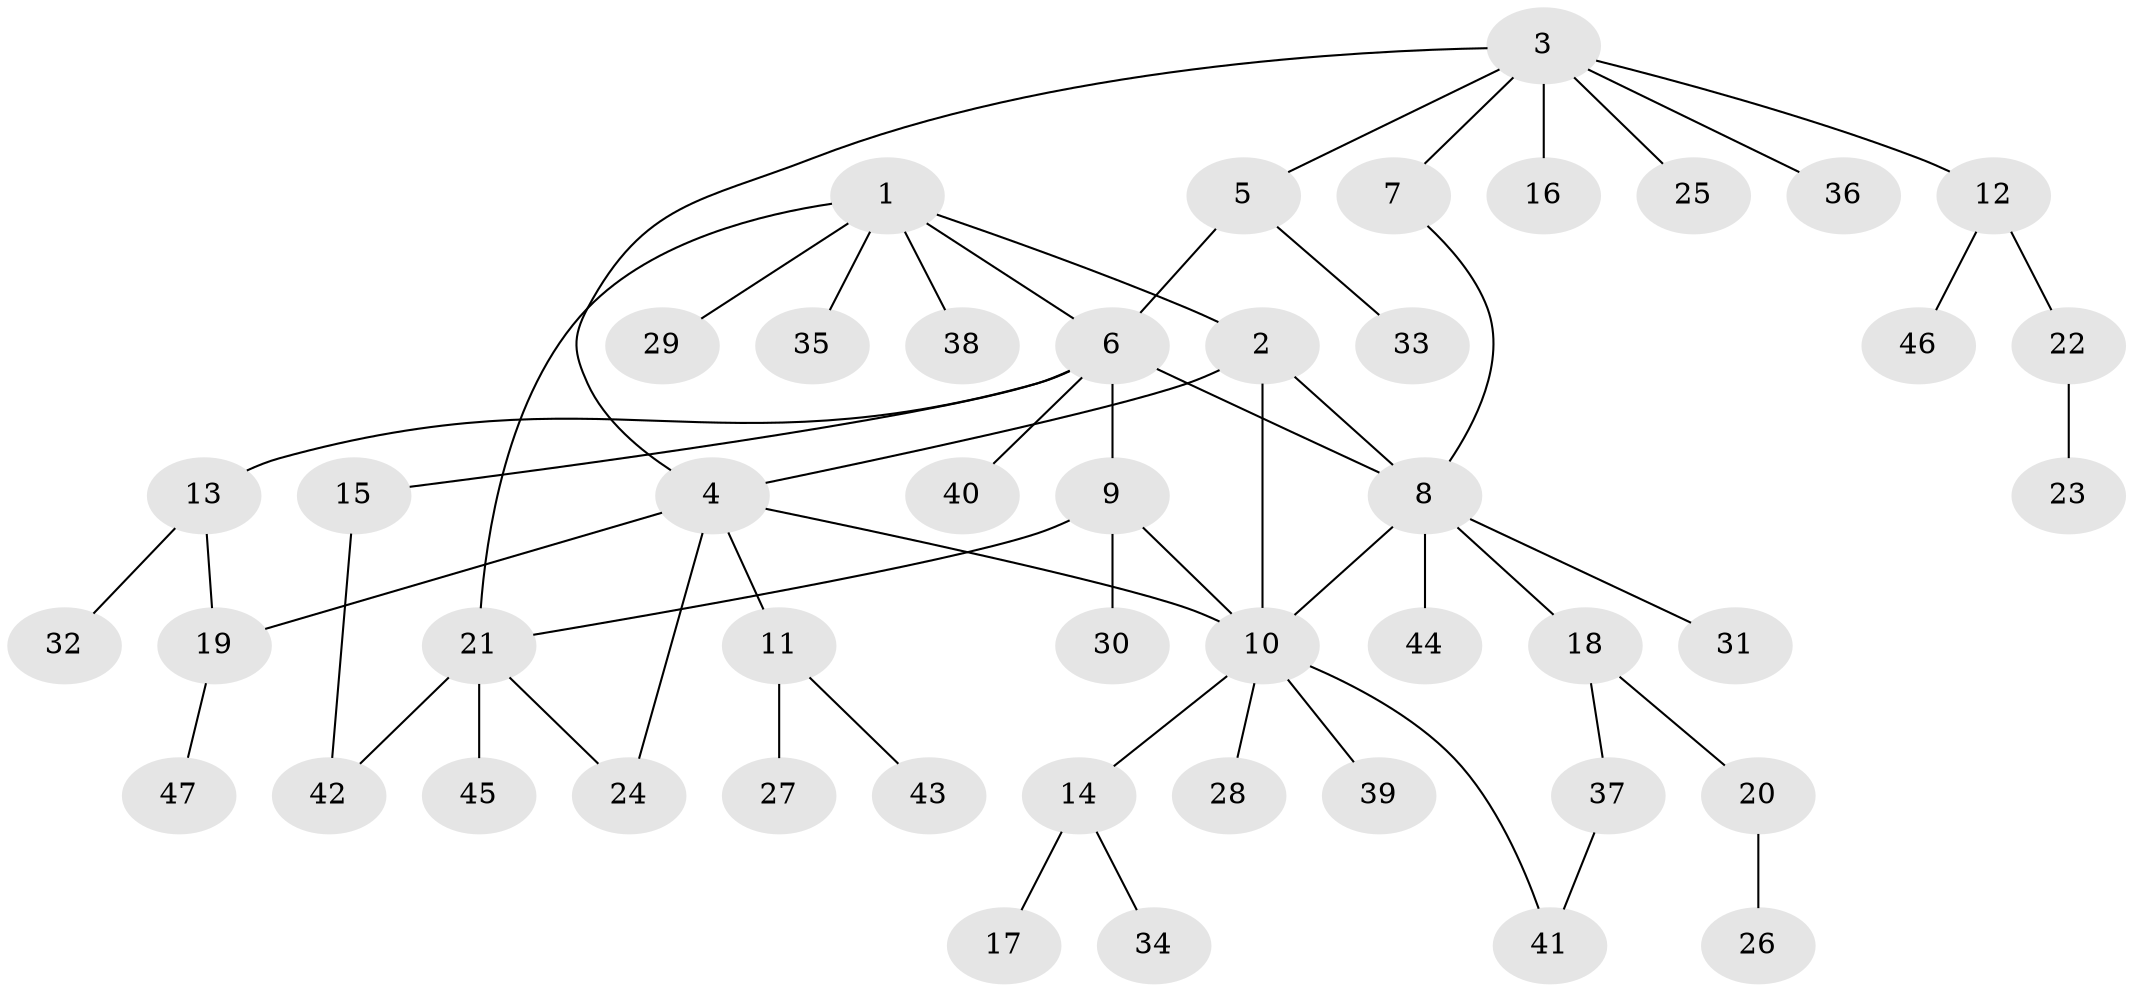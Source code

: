 // Generated by graph-tools (version 1.1) at 2025/50/03/09/25 03:50:42]
// undirected, 47 vertices, 57 edges
graph export_dot {
graph [start="1"]
  node [color=gray90,style=filled];
  1;
  2;
  3;
  4;
  5;
  6;
  7;
  8;
  9;
  10;
  11;
  12;
  13;
  14;
  15;
  16;
  17;
  18;
  19;
  20;
  21;
  22;
  23;
  24;
  25;
  26;
  27;
  28;
  29;
  30;
  31;
  32;
  33;
  34;
  35;
  36;
  37;
  38;
  39;
  40;
  41;
  42;
  43;
  44;
  45;
  46;
  47;
  1 -- 2;
  1 -- 6;
  1 -- 21;
  1 -- 29;
  1 -- 35;
  1 -- 38;
  2 -- 4;
  2 -- 8;
  2 -- 10;
  3 -- 4;
  3 -- 5;
  3 -- 7;
  3 -- 12;
  3 -- 16;
  3 -- 25;
  3 -- 36;
  4 -- 10;
  4 -- 11;
  4 -- 19;
  4 -- 24;
  5 -- 6;
  5 -- 33;
  6 -- 8;
  6 -- 9;
  6 -- 13;
  6 -- 15;
  6 -- 40;
  7 -- 8;
  8 -- 10;
  8 -- 18;
  8 -- 31;
  8 -- 44;
  9 -- 10;
  9 -- 21;
  9 -- 30;
  10 -- 14;
  10 -- 28;
  10 -- 39;
  10 -- 41;
  11 -- 27;
  11 -- 43;
  12 -- 22;
  12 -- 46;
  13 -- 19;
  13 -- 32;
  14 -- 17;
  14 -- 34;
  15 -- 42;
  18 -- 20;
  18 -- 37;
  19 -- 47;
  20 -- 26;
  21 -- 24;
  21 -- 42;
  21 -- 45;
  22 -- 23;
  37 -- 41;
}
